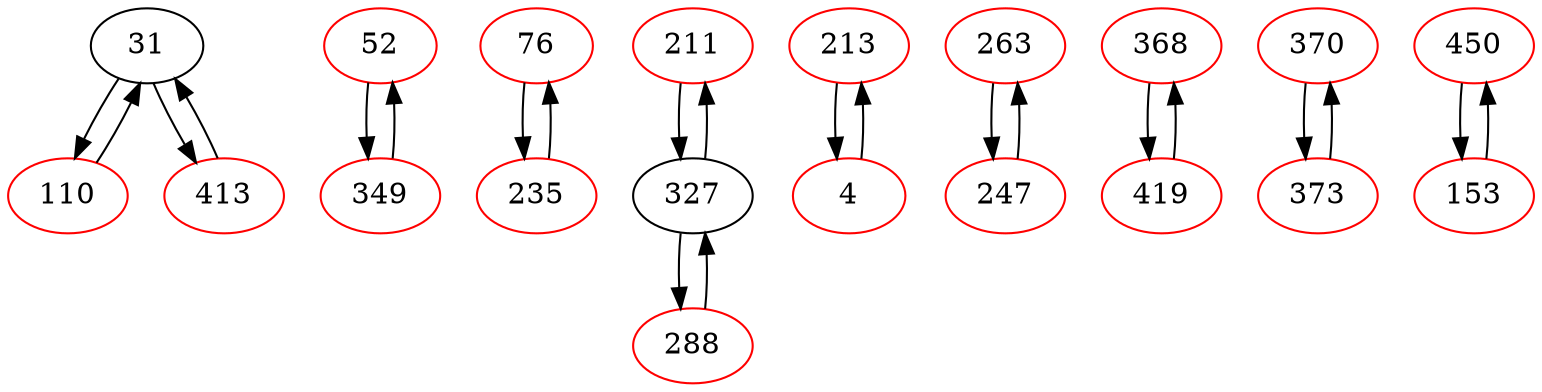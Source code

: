 digraph G {
31 -> 110;
52 -> 349;
76 -> 235;
110 -> 31;
211 -> 327;
213 -> 4;
235 -> 76;
263 -> 247;
288 -> 327;
327 -> 211;
349 -> 52;
368 -> 419;
370 -> 373;
413 -> 31;
450 -> 153;
4 -> 213;
31 -> 413;
153 -> 450;
247 -> 263;
327 -> 288;
373 -> 370;
419 -> 368;
4[color=red];
31
52[color=red];
76[color=red];
110[color=red];
153[color=red];
211[color=red];
213[color=red];
235[color=red];
247[color=red];
263[color=red];
288[color=red];
327
349[color=red];
368[color=red];
370[color=red];
373[color=red];
413[color=red];
419[color=red];
450[color=red];
}
